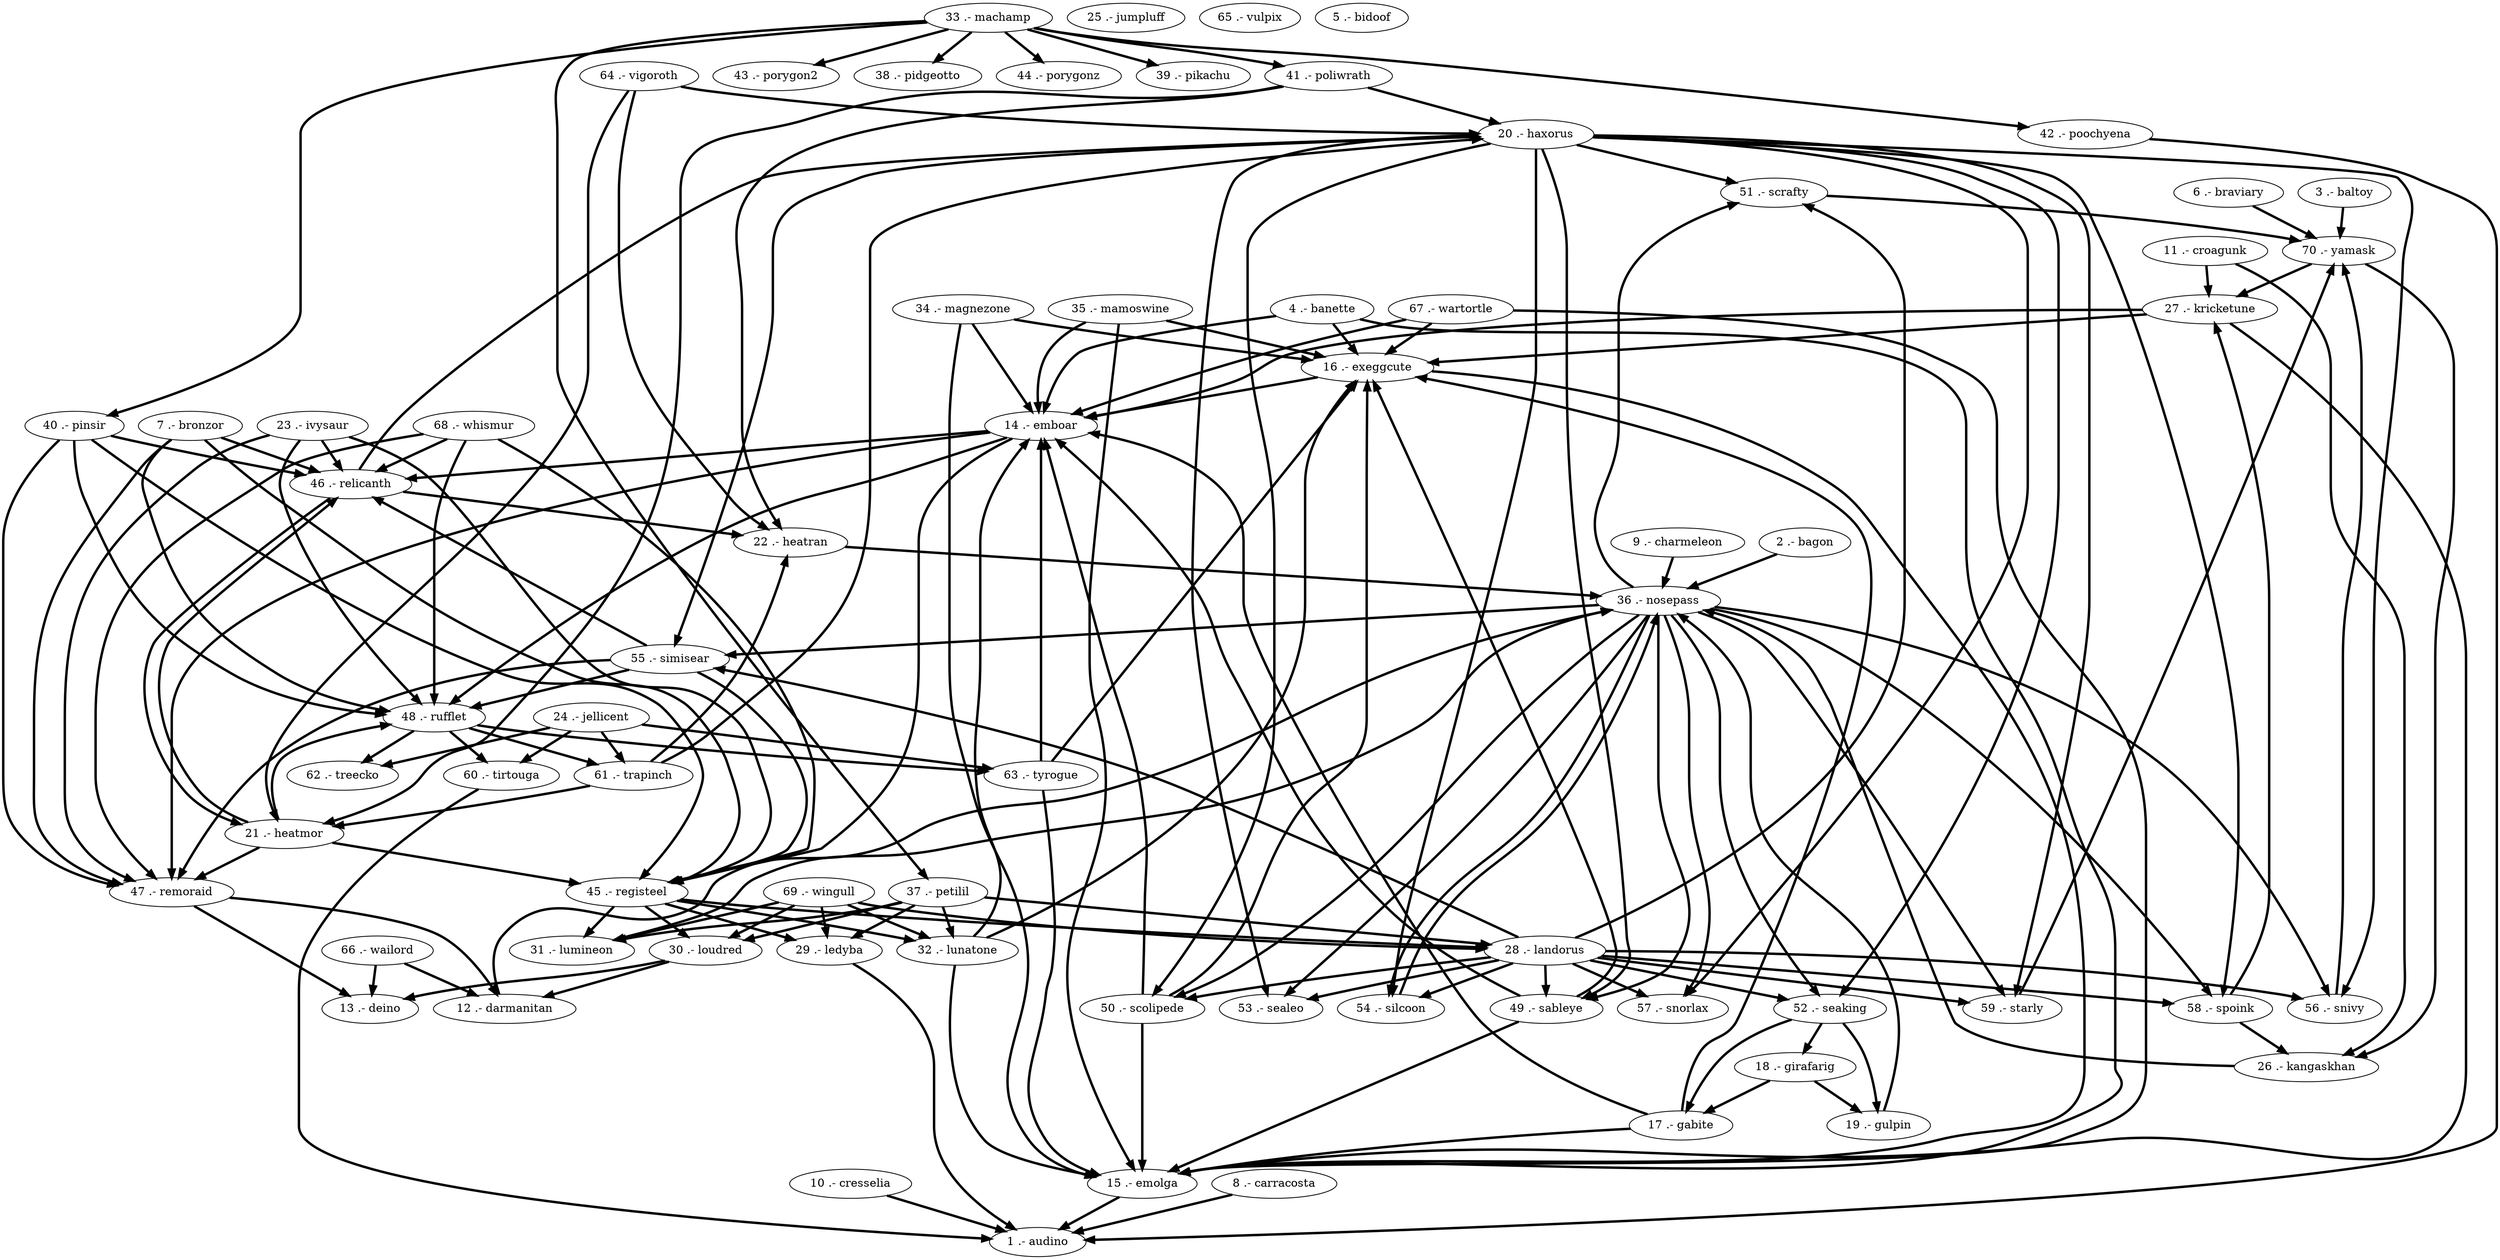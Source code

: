 digraph POK {
20 [shape=ellipse, label="20 .- haxorus"];
21 [shape=ellipse, label="21 .- heatmor"];
43 [shape=ellipse, label="43 .- porygon2"];
27 [shape=ellipse, label="27 .- kricketune"];
32 [shape=ellipse, label="32 .- lunatone"];
25 [shape=ellipse, label="25 .- jumpluff"];
16 [shape=ellipse, label="16 .- exeggcute"];
7 [shape=ellipse, label="7 .- bronzor"];
46 [shape=ellipse, label="46 .- relicanth"];
18 [shape=ellipse, label="18 .- girafarig"];
36 [shape=ellipse, label="36 .- nosepass"];
53 [shape=ellipse, label="53 .- sealeo"];
6 [shape=ellipse, label="6 .- braviary"];
65 [shape=ellipse, label="65 .- vulpix"];
37 [shape=ellipse, label="37 .- petilil"];
15 [shape=ellipse, label="15 .- emolga"];
4 [shape=ellipse, label="4 .- banette"];
38 [shape=ellipse, label="38 .- pidgeotto"];
1 [shape=ellipse, label="1 .- audino"];
11 [shape=ellipse, label="11 .- croagunk"];
31 [shape=ellipse, label="31 .- lumineon"];
19 [shape=ellipse, label="19 .- gulpin"];
68 [shape=ellipse, label="68 .- whismur"];
9 [shape=ellipse, label="9 .- charmeleon"];
57 [shape=ellipse, label="57 .- snorlax"];
62 [shape=ellipse, label="62 .- treecko"];
63 [shape=ellipse, label="63 .- tyrogue"];
10 [shape=ellipse, label="10 .- cresselia"];
48 [shape=ellipse, label="48 .- rufflet"];
60 [shape=ellipse, label="60 .- tirtouga"];
47 [shape=ellipse, label="47 .- remoraid"];
51 [shape=ellipse, label="51 .- scrafty"];
42 [shape=ellipse, label="42 .- poochyena"];
8 [shape=ellipse, label="8 .- carracosta"];
59 [shape=ellipse, label="59 .- starly"];
28 [shape=ellipse, label="28 .- landorus"];
54 [shape=ellipse, label="54 .- silcoon"];
56 [shape=ellipse, label="56 .- snivy"];
45 [shape=ellipse, label="45 .- registeel"];
50 [shape=ellipse, label="50 .- scolipede"];
13 [shape=ellipse, label="13 .- deino"];
34 [shape=ellipse, label="34 .- magnezone"];
49 [shape=ellipse, label="49 .- sableye"];
17 [shape=ellipse, label="17 .- gabite"];
52 [shape=ellipse, label="52 .- seaking"];
24 [shape=ellipse, label="24 .- jellicent"];
55 [shape=ellipse, label="55 .- simisear"];
2 [shape=ellipse, label="2 .- bagon"];
64 [shape=ellipse, label="64 .- vigoroth"];
35 [shape=ellipse, label="35 .- mamoswine"];
3 [shape=ellipse, label="3 .- baltoy"];
26 [shape=ellipse, label="26 .- kangaskhan"];
44 [shape=ellipse, label="44 .- porygonz"];
33 [shape=ellipse, label="33 .- machamp"];
30 [shape=ellipse, label="30 .- loudred"];
66 [shape=ellipse, label="66 .- wailord"];
41 [shape=ellipse, label="41 .- poliwrath"];
14 [shape=ellipse, label="14 .- emboar"];
5 [shape=ellipse, label="5 .- bidoof"];
70 [shape=ellipse, label="70 .- yamask"];
29 [shape=ellipse, label="29 .- ledyba"];
22 [shape=ellipse, label="22 .- heatran"];
12 [shape=ellipse, label="12 .- darmanitan"];
61 [shape=ellipse, label="61 .- trapinch"];
69 [shape=ellipse, label="69 .- wingull"];
39 [shape=ellipse, label="39 .- pikachu"];
23 [shape=ellipse, label="23 .- ivysaur"];
58 [shape=ellipse, label="58 .- spoink"];
40 [shape=ellipse, label="40 .- pinsir"];
67 [shape=ellipse, label="67 .- wartortle"];
20 -> 58 [color=black, penwidth=3];
20 -> 55 [color=black, penwidth=3];
20 -> 52 [color=black, penwidth=3];
20 -> 49 [color=black, penwidth=3];
20 -> 50 [color=black, penwidth=3];
20 -> 56 [color=black, penwidth=3];
20 -> 54 [color=black, penwidth=3];
20 -> 59 [color=black, penwidth=3];
20 -> 51 [color=black, penwidth=3];
20 -> 57 [color=black, penwidth=3];
20 -> 53 [color=black, penwidth=3];
21 -> 45 [color=black, penwidth=3];
21 -> 47 [color=black, penwidth=3];
21 -> 48 [color=black, penwidth=3];
21 -> 46 [color=black, penwidth=3];
27 -> 14 [color=black, penwidth=3];
27 -> 15 [color=black, penwidth=3];
27 -> 16 [color=black, penwidth=3];
32 -> 14 [color=black, penwidth=3];
32 -> 15 [color=black, penwidth=3];
32 -> 16 [color=black, penwidth=3];
16 -> 14 [color=black, penwidth=3];
16 -> 15 [color=black, penwidth=3];
7 -> 45 [color=black, penwidth=3];
7 -> 47 [color=black, penwidth=3];
7 -> 48 [color=black, penwidth=3];
7 -> 46 [color=black, penwidth=3];
46 -> 22 [color=black, penwidth=3];
46 -> 21 [color=black, penwidth=3];
46 -> 20 [color=black, penwidth=3];
18 -> 17 [color=black, penwidth=3];
18 -> 19 [color=black, penwidth=3];
36 -> 58 [color=black, penwidth=3];
36 -> 55 [color=black, penwidth=3];
36 -> 52 [color=black, penwidth=3];
36 -> 49 [color=black, penwidth=3];
36 -> 50 [color=black, penwidth=3];
36 -> 56 [color=black, penwidth=3];
36 -> 54 [color=black, penwidth=3];
36 -> 59 [color=black, penwidth=3];
36 -> 51 [color=black, penwidth=3];
36 -> 57 [color=black, penwidth=3];
36 -> 53 [color=black, penwidth=3];
6 -> 70 [color=black, penwidth=3];
37 -> 29 [color=black, penwidth=3];
37 -> 30 [color=black, penwidth=3];
37 -> 28 [color=black, penwidth=3];
37 -> 31 [color=black, penwidth=3];
37 -> 32 [color=black, penwidth=3];
15 -> 1 [color=black, penwidth=3];
4 -> 14 [color=black, penwidth=3];
4 -> 15 [color=black, penwidth=3];
4 -> 16 [color=black, penwidth=3];
11 -> 26 [color=black, penwidth=3];
11 -> 27 [color=black, penwidth=3];
31 -> 36 [color=black, penwidth=3];
19 -> 36 [color=black, penwidth=3];
68 -> 45 [color=black, penwidth=3];
68 -> 47 [color=black, penwidth=3];
68 -> 48 [color=black, penwidth=3];
68 -> 46 [color=black, penwidth=3];
9 -> 36 [color=black, penwidth=3];
63 -> 14 [color=black, penwidth=3];
63 -> 15 [color=black, penwidth=3];
63 -> 16 [color=black, penwidth=3];
10 -> 1 [color=black, penwidth=3];
48 -> 61 [color=black, penwidth=3];
48 -> 60 [color=black, penwidth=3];
48 -> 63 [color=black, penwidth=3];
48 -> 62 [color=black, penwidth=3];
60 -> 1 [color=black, penwidth=3];
47 -> 12 [color=black, penwidth=3];
47 -> 13 [color=black, penwidth=3];
51 -> 70 [color=black, penwidth=3];
42 -> 1 [color=black, penwidth=3];
8 -> 1 [color=black, penwidth=3];
59 -> 70 [color=black, penwidth=3];
28 -> 58 [color=black, penwidth=3];
28 -> 55 [color=black, penwidth=3];
28 -> 52 [color=black, penwidth=3];
28 -> 49 [color=black, penwidth=3];
28 -> 50 [color=black, penwidth=3];
28 -> 56 [color=black, penwidth=3];
28 -> 54 [color=black, penwidth=3];
28 -> 59 [color=black, penwidth=3];
28 -> 51 [color=black, penwidth=3];
28 -> 57 [color=black, penwidth=3];
28 -> 53 [color=black, penwidth=3];
54 -> 36 [color=black, penwidth=3];
56 -> 70 [color=black, penwidth=3];
45 -> 29 [color=black, penwidth=3];
45 -> 30 [color=black, penwidth=3];
45 -> 28 [color=black, penwidth=3];
45 -> 31 [color=black, penwidth=3];
45 -> 32 [color=black, penwidth=3];
50 -> 14 [color=black, penwidth=3];
50 -> 15 [color=black, penwidth=3];
50 -> 16 [color=black, penwidth=3];
34 -> 14 [color=black, penwidth=3];
34 -> 15 [color=black, penwidth=3];
34 -> 16 [color=black, penwidth=3];
49 -> 14 [color=black, penwidth=3];
49 -> 15 [color=black, penwidth=3];
49 -> 16 [color=black, penwidth=3];
17 -> 14 [color=black, penwidth=3];
17 -> 15 [color=black, penwidth=3];
17 -> 16 [color=black, penwidth=3];
52 -> 17 [color=black, penwidth=3];
52 -> 19 [color=black, penwidth=3];
52 -> 18 [color=black, penwidth=3];
24 -> 61 [color=black, penwidth=3];
24 -> 60 [color=black, penwidth=3];
24 -> 63 [color=black, penwidth=3];
24 -> 62 [color=black, penwidth=3];
55 -> 45 [color=black, penwidth=3];
55 -> 47 [color=black, penwidth=3];
55 -> 48 [color=black, penwidth=3];
55 -> 46 [color=black, penwidth=3];
2 -> 36 [color=black, penwidth=3];
64 -> 22 [color=black, penwidth=3];
64 -> 21 [color=black, penwidth=3];
64 -> 20 [color=black, penwidth=3];
35 -> 14 [color=black, penwidth=3];
35 -> 15 [color=black, penwidth=3];
35 -> 16 [color=black, penwidth=3];
3 -> 70 [color=black, penwidth=3];
26 -> 36 [color=black, penwidth=3];
33 -> 40 [color=black, penwidth=3];
33 -> 39 [color=black, penwidth=3];
33 -> 41 [color=black, penwidth=3];
33 -> 44 [color=black, penwidth=3];
33 -> 42 [color=black, penwidth=3];
33 -> 38 [color=black, penwidth=3];
33 -> 37 [color=black, penwidth=3];
33 -> 43 [color=black, penwidth=3];
30 -> 12 [color=black, penwidth=3];
30 -> 13 [color=black, penwidth=3];
66 -> 12 [color=black, penwidth=3];
66 -> 13 [color=black, penwidth=3];
41 -> 22 [color=black, penwidth=3];
41 -> 21 [color=black, penwidth=3];
41 -> 20 [color=black, penwidth=3];
14 -> 45 [color=black, penwidth=3];
14 -> 47 [color=black, penwidth=3];
14 -> 48 [color=black, penwidth=3];
14 -> 46 [color=black, penwidth=3];
70 -> 26 [color=black, penwidth=3];
70 -> 27 [color=black, penwidth=3];
29 -> 1 [color=black, penwidth=3];
22 -> 36 [color=black, penwidth=3];
12 -> 36 [color=black, penwidth=3];
61 -> 22 [color=black, penwidth=3];
61 -> 21 [color=black, penwidth=3];
61 -> 20 [color=black, penwidth=3];
69 -> 29 [color=black, penwidth=3];
69 -> 30 [color=black, penwidth=3];
69 -> 28 [color=black, penwidth=3];
69 -> 31 [color=black, penwidth=3];
69 -> 32 [color=black, penwidth=3];
23 -> 45 [color=black, penwidth=3];
23 -> 47 [color=black, penwidth=3];
23 -> 48 [color=black, penwidth=3];
23 -> 46 [color=black, penwidth=3];
58 -> 26 [color=black, penwidth=3];
58 -> 27 [color=black, penwidth=3];
40 -> 45 [color=black, penwidth=3];
40 -> 47 [color=black, penwidth=3];
40 -> 48 [color=black, penwidth=3];
40 -> 46 [color=black, penwidth=3];
67 -> 14 [color=black, penwidth=3];
67 -> 15 [color=black, penwidth=3];
67 -> 16 [color=black, penwidth=3];
}